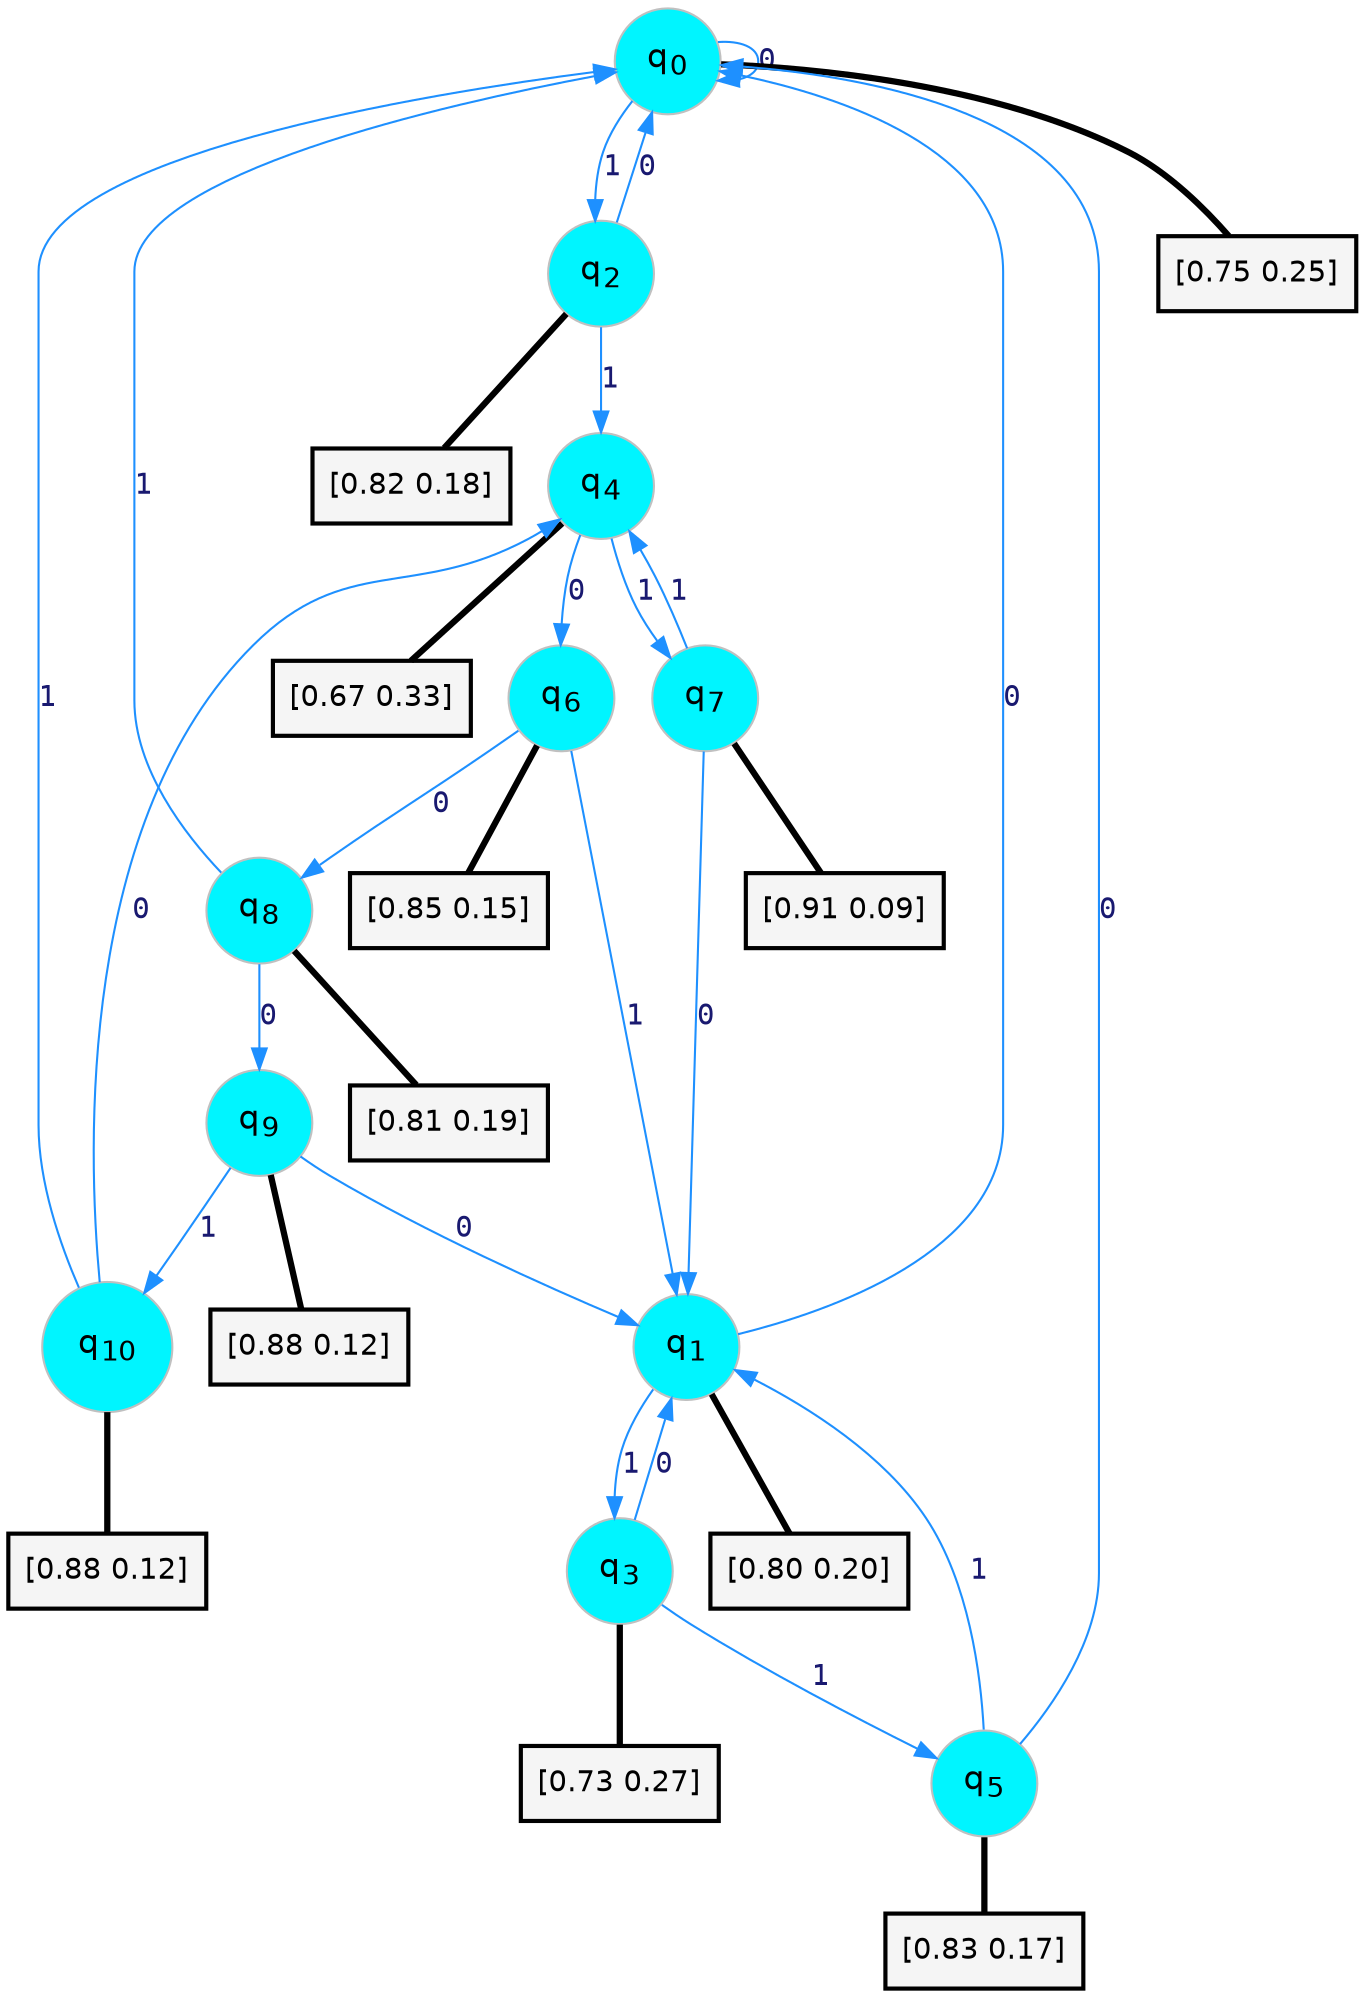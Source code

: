 digraph G {
graph [
bgcolor=transparent, dpi=300, rankdir=TD, size="40,25"];
node [
color=gray, fillcolor=turquoise1, fontcolor=black, fontname=Helvetica, fontsize=16, fontweight=bold, shape=circle, style=filled];
edge [
arrowsize=1, color=dodgerblue1, fontcolor=midnightblue, fontname=courier, fontweight=bold, penwidth=1, style=solid, weight=20];
0[label=<q<SUB>0</SUB>>];
1[label=<q<SUB>1</SUB>>];
2[label=<q<SUB>2</SUB>>];
3[label=<q<SUB>3</SUB>>];
4[label=<q<SUB>4</SUB>>];
5[label=<q<SUB>5</SUB>>];
6[label=<q<SUB>6</SUB>>];
7[label=<q<SUB>7</SUB>>];
8[label=<q<SUB>8</SUB>>];
9[label=<q<SUB>9</SUB>>];
10[label=<q<SUB>10</SUB>>];
11[label="[0.75 0.25]", shape=box,fontcolor=black, fontname=Helvetica, fontsize=14, penwidth=2, fillcolor=whitesmoke,color=black];
12[label="[0.80 0.20]", shape=box,fontcolor=black, fontname=Helvetica, fontsize=14, penwidth=2, fillcolor=whitesmoke,color=black];
13[label="[0.82 0.18]", shape=box,fontcolor=black, fontname=Helvetica, fontsize=14, penwidth=2, fillcolor=whitesmoke,color=black];
14[label="[0.73 0.27]", shape=box,fontcolor=black, fontname=Helvetica, fontsize=14, penwidth=2, fillcolor=whitesmoke,color=black];
15[label="[0.67 0.33]", shape=box,fontcolor=black, fontname=Helvetica, fontsize=14, penwidth=2, fillcolor=whitesmoke,color=black];
16[label="[0.83 0.17]", shape=box,fontcolor=black, fontname=Helvetica, fontsize=14, penwidth=2, fillcolor=whitesmoke,color=black];
17[label="[0.85 0.15]", shape=box,fontcolor=black, fontname=Helvetica, fontsize=14, penwidth=2, fillcolor=whitesmoke,color=black];
18[label="[0.91 0.09]", shape=box,fontcolor=black, fontname=Helvetica, fontsize=14, penwidth=2, fillcolor=whitesmoke,color=black];
19[label="[0.81 0.19]", shape=box,fontcolor=black, fontname=Helvetica, fontsize=14, penwidth=2, fillcolor=whitesmoke,color=black];
20[label="[0.88 0.12]", shape=box,fontcolor=black, fontname=Helvetica, fontsize=14, penwidth=2, fillcolor=whitesmoke,color=black];
21[label="[0.88 0.12]", shape=box,fontcolor=black, fontname=Helvetica, fontsize=14, penwidth=2, fillcolor=whitesmoke,color=black];
0->0 [label=0];
0->2 [label=1];
0->11 [arrowhead=none, penwidth=3,color=black];
1->0 [label=0];
1->3 [label=1];
1->12 [arrowhead=none, penwidth=3,color=black];
2->0 [label=0];
2->4 [label=1];
2->13 [arrowhead=none, penwidth=3,color=black];
3->1 [label=0];
3->5 [label=1];
3->14 [arrowhead=none, penwidth=3,color=black];
4->6 [label=0];
4->7 [label=1];
4->15 [arrowhead=none, penwidth=3,color=black];
5->0 [label=0];
5->1 [label=1];
5->16 [arrowhead=none, penwidth=3,color=black];
6->8 [label=0];
6->1 [label=1];
6->17 [arrowhead=none, penwidth=3,color=black];
7->1 [label=0];
7->4 [label=1];
7->18 [arrowhead=none, penwidth=3,color=black];
8->9 [label=0];
8->0 [label=1];
8->19 [arrowhead=none, penwidth=3,color=black];
9->1 [label=0];
9->10 [label=1];
9->20 [arrowhead=none, penwidth=3,color=black];
10->4 [label=0];
10->0 [label=1];
10->21 [arrowhead=none, penwidth=3,color=black];
}
